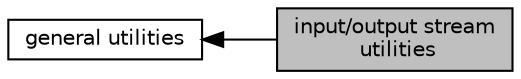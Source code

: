 digraph "input/output stream utilities"
{
  edge [fontname="Helvetica",fontsize="10",labelfontname="Helvetica",labelfontsize="10"];
  node [fontname="Helvetica",fontsize="10",shape=box];
  rankdir=LR;
  Node2 [label="general utilities",height=0.2,width=0.4,color="black", fillcolor="white", style="filled",URL="$d4/d3a/group__util.html",tooltip=" "];
  Node1 [label="input/output stream\l utilities",height=0.2,width=0.4,color="black", fillcolor="grey75", style="filled", fontcolor="black",tooltip="Allows wrapping of generic streaming objects into std::iostream."];
  Node2->Node1 [shape=plaintext, dir="back", style="solid"];
}
